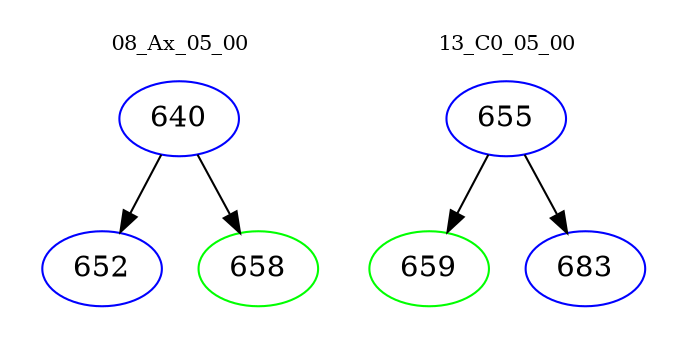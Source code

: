 digraph{
subgraph cluster_0 {
color = white
label = "08_Ax_05_00";
fontsize=10;
T0_640 [label="640", color="blue"]
T0_640 -> T0_652 [color="black"]
T0_652 [label="652", color="blue"]
T0_640 -> T0_658 [color="black"]
T0_658 [label="658", color="green"]
}
subgraph cluster_1 {
color = white
label = "13_C0_05_00";
fontsize=10;
T1_655 [label="655", color="blue"]
T1_655 -> T1_659 [color="black"]
T1_659 [label="659", color="green"]
T1_655 -> T1_683 [color="black"]
T1_683 [label="683", color="blue"]
}
}
